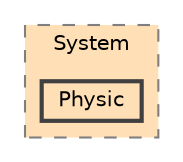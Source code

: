 digraph "R-Type/Engine/ECS/System/Physic"
{
 // LATEX_PDF_SIZE
  bgcolor="transparent";
  edge [fontname=Helvetica,fontsize=10,labelfontname=Helvetica,labelfontsize=10];
  node [fontname=Helvetica,fontsize=10,shape=box,height=0.2,width=0.4];
  compound=true
  subgraph clusterdir_628ac78da6848c9bc4923d1396a2f9cb {
    graph [ bgcolor="#ffe0b6", pencolor="grey50", label="System", fontname=Helvetica,fontsize=10 style="filled,dashed", URL="dir_628ac78da6848c9bc4923d1396a2f9cb.html",tooltip=""]
  dir_e6d6e86fec154d7ccd5878755a4dbfbd [label="Physic", fillcolor="#ffe0b6", color="grey25", style="filled,bold", URL="dir_e6d6e86fec154d7ccd5878755a4dbfbd.html",tooltip=""];
  }
}

